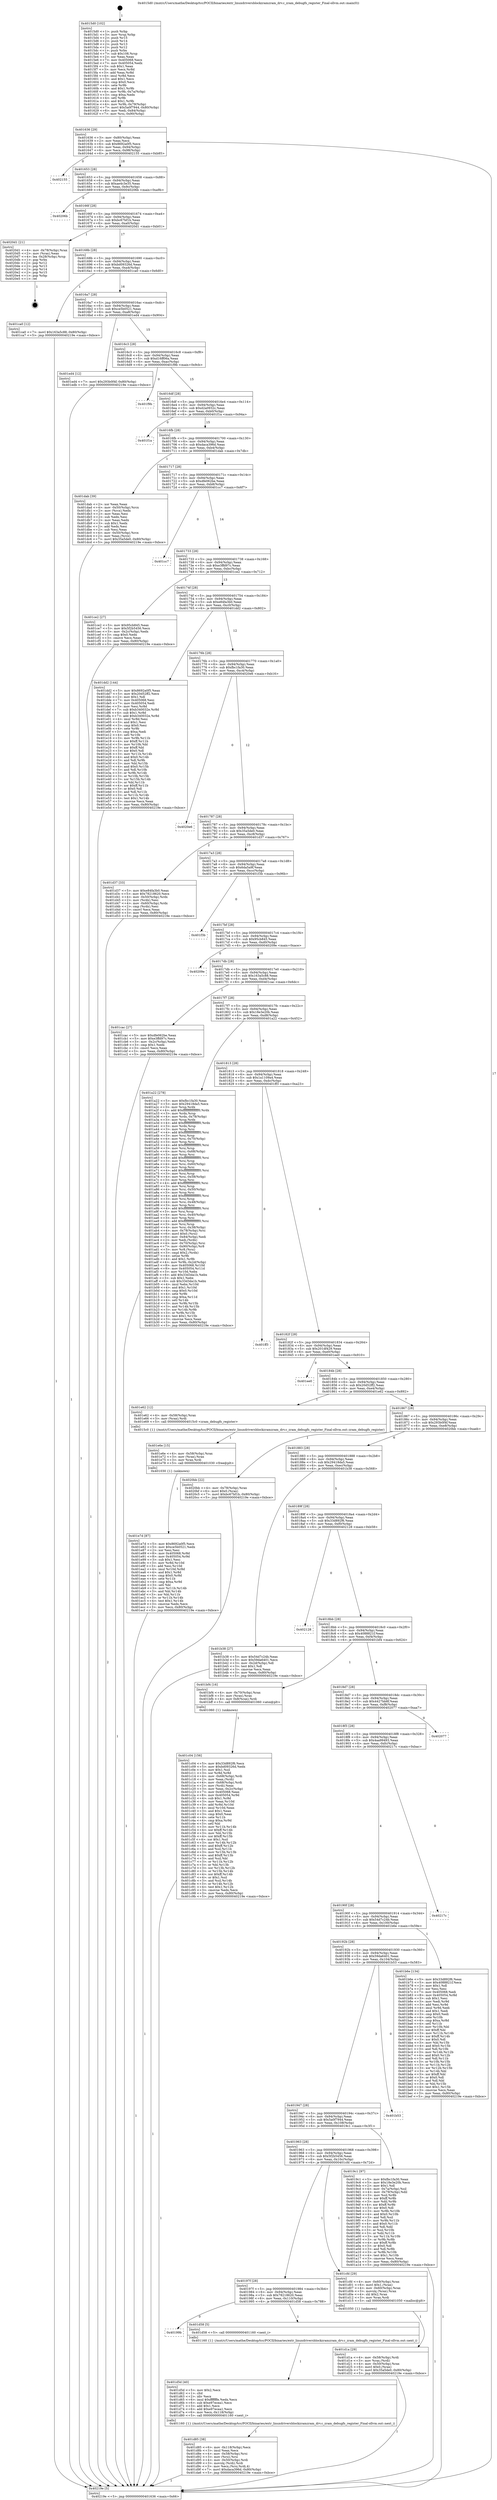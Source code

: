 digraph "0x4015d0" {
  label = "0x4015d0 (/mnt/c/Users/mathe/Desktop/tcc/POCII/binaries/extr_linuxdriversblockzramzram_drv.c_zram_debugfs_register_Final-ollvm.out::main(0))"
  labelloc = "t"
  node[shape=record]

  Entry [label="",width=0.3,height=0.3,shape=circle,fillcolor=black,style=filled]
  "0x401636" [label="{
     0x401636 [29]\l
     | [instrs]\l
     &nbsp;&nbsp;0x401636 \<+3\>: mov -0x80(%rbp),%eax\l
     &nbsp;&nbsp;0x401639 \<+2\>: mov %eax,%ecx\l
     &nbsp;&nbsp;0x40163b \<+6\>: sub $0x8692a0f5,%ecx\l
     &nbsp;&nbsp;0x401641 \<+6\>: mov %eax,-0x94(%rbp)\l
     &nbsp;&nbsp;0x401647 \<+6\>: mov %ecx,-0x98(%rbp)\l
     &nbsp;&nbsp;0x40164d \<+6\>: je 0000000000402155 \<main+0xb85\>\l
  }"]
  "0x402155" [label="{
     0x402155\l
  }", style=dashed]
  "0x401653" [label="{
     0x401653 [28]\l
     | [instrs]\l
     &nbsp;&nbsp;0x401653 \<+5\>: jmp 0000000000401658 \<main+0x88\>\l
     &nbsp;&nbsp;0x401658 \<+6\>: mov -0x94(%rbp),%eax\l
     &nbsp;&nbsp;0x40165e \<+5\>: sub $0xae4c3e35,%eax\l
     &nbsp;&nbsp;0x401663 \<+6\>: mov %eax,-0x9c(%rbp)\l
     &nbsp;&nbsp;0x401669 \<+6\>: je 000000000040206b \<main+0xa9b\>\l
  }"]
  Exit [label="",width=0.3,height=0.3,shape=circle,fillcolor=black,style=filled,peripheries=2]
  "0x40206b" [label="{
     0x40206b\l
  }", style=dashed]
  "0x40166f" [label="{
     0x40166f [28]\l
     | [instrs]\l
     &nbsp;&nbsp;0x40166f \<+5\>: jmp 0000000000401674 \<main+0xa4\>\l
     &nbsp;&nbsp;0x401674 \<+6\>: mov -0x94(%rbp),%eax\l
     &nbsp;&nbsp;0x40167a \<+5\>: sub $0xbc67bf1b,%eax\l
     &nbsp;&nbsp;0x40167f \<+6\>: mov %eax,-0xa0(%rbp)\l
     &nbsp;&nbsp;0x401685 \<+6\>: je 00000000004020d1 \<main+0xb01\>\l
  }"]
  "0x401e7d" [label="{
     0x401e7d [87]\l
     | [instrs]\l
     &nbsp;&nbsp;0x401e7d \<+5\>: mov $0x8692a0f5,%ecx\l
     &nbsp;&nbsp;0x401e82 \<+5\>: mov $0xce5b0521,%edx\l
     &nbsp;&nbsp;0x401e87 \<+2\>: xor %esi,%esi\l
     &nbsp;&nbsp;0x401e89 \<+8\>: mov 0x405068,%r8d\l
     &nbsp;&nbsp;0x401e91 \<+8\>: mov 0x405054,%r9d\l
     &nbsp;&nbsp;0x401e99 \<+3\>: sub $0x1,%esi\l
     &nbsp;&nbsp;0x401e9c \<+3\>: mov %r8d,%r10d\l
     &nbsp;&nbsp;0x401e9f \<+3\>: add %esi,%r10d\l
     &nbsp;&nbsp;0x401ea2 \<+4\>: imul %r10d,%r8d\l
     &nbsp;&nbsp;0x401ea6 \<+4\>: and $0x1,%r8d\l
     &nbsp;&nbsp;0x401eaa \<+4\>: cmp $0x0,%r8d\l
     &nbsp;&nbsp;0x401eae \<+4\>: sete %r11b\l
     &nbsp;&nbsp;0x401eb2 \<+4\>: cmp $0xa,%r9d\l
     &nbsp;&nbsp;0x401eb6 \<+3\>: setl %bl\l
     &nbsp;&nbsp;0x401eb9 \<+3\>: mov %r11b,%r14b\l
     &nbsp;&nbsp;0x401ebc \<+3\>: and %bl,%r14b\l
     &nbsp;&nbsp;0x401ebf \<+3\>: xor %bl,%r11b\l
     &nbsp;&nbsp;0x401ec2 \<+3\>: or %r11b,%r14b\l
     &nbsp;&nbsp;0x401ec5 \<+4\>: test $0x1,%r14b\l
     &nbsp;&nbsp;0x401ec9 \<+3\>: cmovne %edx,%ecx\l
     &nbsp;&nbsp;0x401ecc \<+3\>: mov %ecx,-0x80(%rbp)\l
     &nbsp;&nbsp;0x401ecf \<+5\>: jmp 000000000040219e \<main+0xbce\>\l
  }"]
  "0x4020d1" [label="{
     0x4020d1 [21]\l
     | [instrs]\l
     &nbsp;&nbsp;0x4020d1 \<+4\>: mov -0x78(%rbp),%rax\l
     &nbsp;&nbsp;0x4020d5 \<+2\>: mov (%rax),%eax\l
     &nbsp;&nbsp;0x4020d7 \<+4\>: lea -0x28(%rbp),%rsp\l
     &nbsp;&nbsp;0x4020db \<+1\>: pop %rbx\l
     &nbsp;&nbsp;0x4020dc \<+2\>: pop %r12\l
     &nbsp;&nbsp;0x4020de \<+2\>: pop %r13\l
     &nbsp;&nbsp;0x4020e0 \<+2\>: pop %r14\l
     &nbsp;&nbsp;0x4020e2 \<+2\>: pop %r15\l
     &nbsp;&nbsp;0x4020e4 \<+1\>: pop %rbp\l
     &nbsp;&nbsp;0x4020e5 \<+1\>: ret\l
  }"]
  "0x40168b" [label="{
     0x40168b [28]\l
     | [instrs]\l
     &nbsp;&nbsp;0x40168b \<+5\>: jmp 0000000000401690 \<main+0xc0\>\l
     &nbsp;&nbsp;0x401690 \<+6\>: mov -0x94(%rbp),%eax\l
     &nbsp;&nbsp;0x401696 \<+5\>: sub $0xbd09326d,%eax\l
     &nbsp;&nbsp;0x40169b \<+6\>: mov %eax,-0xa4(%rbp)\l
     &nbsp;&nbsp;0x4016a1 \<+6\>: je 0000000000401ca0 \<main+0x6d0\>\l
  }"]
  "0x401e6e" [label="{
     0x401e6e [15]\l
     | [instrs]\l
     &nbsp;&nbsp;0x401e6e \<+4\>: mov -0x58(%rbp),%rax\l
     &nbsp;&nbsp;0x401e72 \<+3\>: mov (%rax),%rax\l
     &nbsp;&nbsp;0x401e75 \<+3\>: mov %rax,%rdi\l
     &nbsp;&nbsp;0x401e78 \<+5\>: call 0000000000401030 \<free@plt\>\l
     | [calls]\l
     &nbsp;&nbsp;0x401030 \{1\} (unknown)\l
  }"]
  "0x401ca0" [label="{
     0x401ca0 [12]\l
     | [instrs]\l
     &nbsp;&nbsp;0x401ca0 \<+7\>: movl $0x163a5c88,-0x80(%rbp)\l
     &nbsp;&nbsp;0x401ca7 \<+5\>: jmp 000000000040219e \<main+0xbce\>\l
  }"]
  "0x4016a7" [label="{
     0x4016a7 [28]\l
     | [instrs]\l
     &nbsp;&nbsp;0x4016a7 \<+5\>: jmp 00000000004016ac \<main+0xdc\>\l
     &nbsp;&nbsp;0x4016ac \<+6\>: mov -0x94(%rbp),%eax\l
     &nbsp;&nbsp;0x4016b2 \<+5\>: sub $0xce5b0521,%eax\l
     &nbsp;&nbsp;0x4016b7 \<+6\>: mov %eax,-0xa8(%rbp)\l
     &nbsp;&nbsp;0x4016bd \<+6\>: je 0000000000401ed4 \<main+0x904\>\l
  }"]
  "0x401d85" [label="{
     0x401d85 [38]\l
     | [instrs]\l
     &nbsp;&nbsp;0x401d85 \<+6\>: mov -0x118(%rbp),%ecx\l
     &nbsp;&nbsp;0x401d8b \<+3\>: imul %eax,%ecx\l
     &nbsp;&nbsp;0x401d8e \<+4\>: mov -0x58(%rbp),%rsi\l
     &nbsp;&nbsp;0x401d92 \<+3\>: mov (%rsi),%rsi\l
     &nbsp;&nbsp;0x401d95 \<+4\>: mov -0x50(%rbp),%rdi\l
     &nbsp;&nbsp;0x401d99 \<+3\>: movslq (%rdi),%rdi\l
     &nbsp;&nbsp;0x401d9c \<+3\>: mov %ecx,(%rsi,%rdi,4)\l
     &nbsp;&nbsp;0x401d9f \<+7\>: movl $0xdaca396d,-0x80(%rbp)\l
     &nbsp;&nbsp;0x401da6 \<+5\>: jmp 000000000040219e \<main+0xbce\>\l
  }"]
  "0x401ed4" [label="{
     0x401ed4 [12]\l
     | [instrs]\l
     &nbsp;&nbsp;0x401ed4 \<+7\>: movl $0x293b0f4f,-0x80(%rbp)\l
     &nbsp;&nbsp;0x401edb \<+5\>: jmp 000000000040219e \<main+0xbce\>\l
  }"]
  "0x4016c3" [label="{
     0x4016c3 [28]\l
     | [instrs]\l
     &nbsp;&nbsp;0x4016c3 \<+5\>: jmp 00000000004016c8 \<main+0xf8\>\l
     &nbsp;&nbsp;0x4016c8 \<+6\>: mov -0x94(%rbp),%eax\l
     &nbsp;&nbsp;0x4016ce \<+5\>: sub $0xd16ff06a,%eax\l
     &nbsp;&nbsp;0x4016d3 \<+6\>: mov %eax,-0xac(%rbp)\l
     &nbsp;&nbsp;0x4016d9 \<+6\>: je 0000000000401f9b \<main+0x9cb\>\l
  }"]
  "0x401d5d" [label="{
     0x401d5d [40]\l
     | [instrs]\l
     &nbsp;&nbsp;0x401d5d \<+5\>: mov $0x2,%ecx\l
     &nbsp;&nbsp;0x401d62 \<+1\>: cltd\l
     &nbsp;&nbsp;0x401d63 \<+2\>: idiv %ecx\l
     &nbsp;&nbsp;0x401d65 \<+6\>: imul $0xfffffffe,%edx,%ecx\l
     &nbsp;&nbsp;0x401d6b \<+6\>: sub $0xe97ecea1,%ecx\l
     &nbsp;&nbsp;0x401d71 \<+3\>: add $0x1,%ecx\l
     &nbsp;&nbsp;0x401d74 \<+6\>: add $0xe97ecea1,%ecx\l
     &nbsp;&nbsp;0x401d7a \<+6\>: mov %ecx,-0x118(%rbp)\l
     &nbsp;&nbsp;0x401d80 \<+5\>: call 0000000000401160 \<next_i\>\l
     | [calls]\l
     &nbsp;&nbsp;0x401160 \{1\} (/mnt/c/Users/mathe/Desktop/tcc/POCII/binaries/extr_linuxdriversblockzramzram_drv.c_zram_debugfs_register_Final-ollvm.out::next_i)\l
  }"]
  "0x401f9b" [label="{
     0x401f9b\l
  }", style=dashed]
  "0x4016df" [label="{
     0x4016df [28]\l
     | [instrs]\l
     &nbsp;&nbsp;0x4016df \<+5\>: jmp 00000000004016e4 \<main+0x114\>\l
     &nbsp;&nbsp;0x4016e4 \<+6\>: mov -0x94(%rbp),%eax\l
     &nbsp;&nbsp;0x4016ea \<+5\>: sub $0xd2a0932c,%eax\l
     &nbsp;&nbsp;0x4016ef \<+6\>: mov %eax,-0xb0(%rbp)\l
     &nbsp;&nbsp;0x4016f5 \<+6\>: je 0000000000401f1a \<main+0x94a\>\l
  }"]
  "0x40199b" [label="{
     0x40199b\l
  }", style=dashed]
  "0x401f1a" [label="{
     0x401f1a\l
  }", style=dashed]
  "0x4016fb" [label="{
     0x4016fb [28]\l
     | [instrs]\l
     &nbsp;&nbsp;0x4016fb \<+5\>: jmp 0000000000401700 \<main+0x130\>\l
     &nbsp;&nbsp;0x401700 \<+6\>: mov -0x94(%rbp),%eax\l
     &nbsp;&nbsp;0x401706 \<+5\>: sub $0xdaca396d,%eax\l
     &nbsp;&nbsp;0x40170b \<+6\>: mov %eax,-0xb4(%rbp)\l
     &nbsp;&nbsp;0x401711 \<+6\>: je 0000000000401dab \<main+0x7db\>\l
  }"]
  "0x401d58" [label="{
     0x401d58 [5]\l
     | [instrs]\l
     &nbsp;&nbsp;0x401d58 \<+5\>: call 0000000000401160 \<next_i\>\l
     | [calls]\l
     &nbsp;&nbsp;0x401160 \{1\} (/mnt/c/Users/mathe/Desktop/tcc/POCII/binaries/extr_linuxdriversblockzramzram_drv.c_zram_debugfs_register_Final-ollvm.out::next_i)\l
  }"]
  "0x401dab" [label="{
     0x401dab [39]\l
     | [instrs]\l
     &nbsp;&nbsp;0x401dab \<+2\>: xor %eax,%eax\l
     &nbsp;&nbsp;0x401dad \<+4\>: mov -0x50(%rbp),%rcx\l
     &nbsp;&nbsp;0x401db1 \<+2\>: mov (%rcx),%edx\l
     &nbsp;&nbsp;0x401db3 \<+2\>: mov %eax,%esi\l
     &nbsp;&nbsp;0x401db5 \<+2\>: sub %edx,%esi\l
     &nbsp;&nbsp;0x401db7 \<+2\>: mov %eax,%edx\l
     &nbsp;&nbsp;0x401db9 \<+3\>: sub $0x1,%edx\l
     &nbsp;&nbsp;0x401dbc \<+2\>: add %edx,%esi\l
     &nbsp;&nbsp;0x401dbe \<+2\>: sub %esi,%eax\l
     &nbsp;&nbsp;0x401dc0 \<+4\>: mov -0x50(%rbp),%rcx\l
     &nbsp;&nbsp;0x401dc4 \<+2\>: mov %eax,(%rcx)\l
     &nbsp;&nbsp;0x401dc6 \<+7\>: movl $0x35a5de0,-0x80(%rbp)\l
     &nbsp;&nbsp;0x401dcd \<+5\>: jmp 000000000040219e \<main+0xbce\>\l
  }"]
  "0x401717" [label="{
     0x401717 [28]\l
     | [instrs]\l
     &nbsp;&nbsp;0x401717 \<+5\>: jmp 000000000040171c \<main+0x14c\>\l
     &nbsp;&nbsp;0x40171c \<+6\>: mov -0x94(%rbp),%eax\l
     &nbsp;&nbsp;0x401722 \<+5\>: sub $0xdfe062be,%eax\l
     &nbsp;&nbsp;0x401727 \<+6\>: mov %eax,-0xb8(%rbp)\l
     &nbsp;&nbsp;0x40172d \<+6\>: je 0000000000401cc7 \<main+0x6f7\>\l
  }"]
  "0x401d1a" [label="{
     0x401d1a [29]\l
     | [instrs]\l
     &nbsp;&nbsp;0x401d1a \<+4\>: mov -0x58(%rbp),%rdi\l
     &nbsp;&nbsp;0x401d1e \<+3\>: mov %rax,(%rdi)\l
     &nbsp;&nbsp;0x401d21 \<+4\>: mov -0x50(%rbp),%rax\l
     &nbsp;&nbsp;0x401d25 \<+6\>: movl $0x0,(%rax)\l
     &nbsp;&nbsp;0x401d2b \<+7\>: movl $0x35a5de0,-0x80(%rbp)\l
     &nbsp;&nbsp;0x401d32 \<+5\>: jmp 000000000040219e \<main+0xbce\>\l
  }"]
  "0x401cc7" [label="{
     0x401cc7\l
  }", style=dashed]
  "0x401733" [label="{
     0x401733 [28]\l
     | [instrs]\l
     &nbsp;&nbsp;0x401733 \<+5\>: jmp 0000000000401738 \<main+0x168\>\l
     &nbsp;&nbsp;0x401738 \<+6\>: mov -0x94(%rbp),%eax\l
     &nbsp;&nbsp;0x40173e \<+5\>: sub $0xe3ffd97c,%eax\l
     &nbsp;&nbsp;0x401743 \<+6\>: mov %eax,-0xbc(%rbp)\l
     &nbsp;&nbsp;0x401749 \<+6\>: je 0000000000401ce2 \<main+0x712\>\l
  }"]
  "0x40197f" [label="{
     0x40197f [28]\l
     | [instrs]\l
     &nbsp;&nbsp;0x40197f \<+5\>: jmp 0000000000401984 \<main+0x3b4\>\l
     &nbsp;&nbsp;0x401984 \<+6\>: mov -0x94(%rbp),%eax\l
     &nbsp;&nbsp;0x40198a \<+5\>: sub $0x78218620,%eax\l
     &nbsp;&nbsp;0x40198f \<+6\>: mov %eax,-0x110(%rbp)\l
     &nbsp;&nbsp;0x401995 \<+6\>: je 0000000000401d58 \<main+0x788\>\l
  }"]
  "0x401ce2" [label="{
     0x401ce2 [27]\l
     | [instrs]\l
     &nbsp;&nbsp;0x401ce2 \<+5\>: mov $0x95cb845,%eax\l
     &nbsp;&nbsp;0x401ce7 \<+5\>: mov $0x5f2b5456,%ecx\l
     &nbsp;&nbsp;0x401cec \<+3\>: mov -0x2c(%rbp),%edx\l
     &nbsp;&nbsp;0x401cef \<+3\>: cmp $0x0,%edx\l
     &nbsp;&nbsp;0x401cf2 \<+3\>: cmove %ecx,%eax\l
     &nbsp;&nbsp;0x401cf5 \<+3\>: mov %eax,-0x80(%rbp)\l
     &nbsp;&nbsp;0x401cf8 \<+5\>: jmp 000000000040219e \<main+0xbce\>\l
  }"]
  "0x40174f" [label="{
     0x40174f [28]\l
     | [instrs]\l
     &nbsp;&nbsp;0x40174f \<+5\>: jmp 0000000000401754 \<main+0x184\>\l
     &nbsp;&nbsp;0x401754 \<+6\>: mov -0x94(%rbp),%eax\l
     &nbsp;&nbsp;0x40175a \<+5\>: sub $0xe84fa3b0,%eax\l
     &nbsp;&nbsp;0x40175f \<+6\>: mov %eax,-0xc0(%rbp)\l
     &nbsp;&nbsp;0x401765 \<+6\>: je 0000000000401dd2 \<main+0x802\>\l
  }"]
  "0x401cfd" [label="{
     0x401cfd [29]\l
     | [instrs]\l
     &nbsp;&nbsp;0x401cfd \<+4\>: mov -0x60(%rbp),%rax\l
     &nbsp;&nbsp;0x401d01 \<+6\>: movl $0x1,(%rax)\l
     &nbsp;&nbsp;0x401d07 \<+4\>: mov -0x60(%rbp),%rax\l
     &nbsp;&nbsp;0x401d0b \<+3\>: movslq (%rax),%rax\l
     &nbsp;&nbsp;0x401d0e \<+4\>: shl $0x2,%rax\l
     &nbsp;&nbsp;0x401d12 \<+3\>: mov %rax,%rdi\l
     &nbsp;&nbsp;0x401d15 \<+5\>: call 0000000000401050 \<malloc@plt\>\l
     | [calls]\l
     &nbsp;&nbsp;0x401050 \{1\} (unknown)\l
  }"]
  "0x401dd2" [label="{
     0x401dd2 [144]\l
     | [instrs]\l
     &nbsp;&nbsp;0x401dd2 \<+5\>: mov $0x8692a0f5,%eax\l
     &nbsp;&nbsp;0x401dd7 \<+5\>: mov $0x20d52ff2,%ecx\l
     &nbsp;&nbsp;0x401ddc \<+2\>: mov $0x1,%dl\l
     &nbsp;&nbsp;0x401dde \<+7\>: mov 0x405068,%esi\l
     &nbsp;&nbsp;0x401de5 \<+7\>: mov 0x405054,%edi\l
     &nbsp;&nbsp;0x401dec \<+3\>: mov %esi,%r8d\l
     &nbsp;&nbsp;0x401def \<+7\>: sub $0xb340032e,%r8d\l
     &nbsp;&nbsp;0x401df6 \<+4\>: sub $0x1,%r8d\l
     &nbsp;&nbsp;0x401dfa \<+7\>: add $0xb340032e,%r8d\l
     &nbsp;&nbsp;0x401e01 \<+4\>: imul %r8d,%esi\l
     &nbsp;&nbsp;0x401e05 \<+3\>: and $0x1,%esi\l
     &nbsp;&nbsp;0x401e08 \<+3\>: cmp $0x0,%esi\l
     &nbsp;&nbsp;0x401e0b \<+4\>: sete %r9b\l
     &nbsp;&nbsp;0x401e0f \<+3\>: cmp $0xa,%edi\l
     &nbsp;&nbsp;0x401e12 \<+4\>: setl %r10b\l
     &nbsp;&nbsp;0x401e16 \<+3\>: mov %r9b,%r11b\l
     &nbsp;&nbsp;0x401e19 \<+4\>: xor $0xff,%r11b\l
     &nbsp;&nbsp;0x401e1d \<+3\>: mov %r10b,%bl\l
     &nbsp;&nbsp;0x401e20 \<+3\>: xor $0xff,%bl\l
     &nbsp;&nbsp;0x401e23 \<+3\>: xor $0x0,%dl\l
     &nbsp;&nbsp;0x401e26 \<+3\>: mov %r11b,%r14b\l
     &nbsp;&nbsp;0x401e29 \<+4\>: and $0x0,%r14b\l
     &nbsp;&nbsp;0x401e2d \<+3\>: and %dl,%r9b\l
     &nbsp;&nbsp;0x401e30 \<+3\>: mov %bl,%r15b\l
     &nbsp;&nbsp;0x401e33 \<+4\>: and $0x0,%r15b\l
     &nbsp;&nbsp;0x401e37 \<+3\>: and %dl,%r10b\l
     &nbsp;&nbsp;0x401e3a \<+3\>: or %r9b,%r14b\l
     &nbsp;&nbsp;0x401e3d \<+3\>: or %r10b,%r15b\l
     &nbsp;&nbsp;0x401e40 \<+3\>: xor %r15b,%r14b\l
     &nbsp;&nbsp;0x401e43 \<+3\>: or %bl,%r11b\l
     &nbsp;&nbsp;0x401e46 \<+4\>: xor $0xff,%r11b\l
     &nbsp;&nbsp;0x401e4a \<+3\>: or $0x0,%dl\l
     &nbsp;&nbsp;0x401e4d \<+3\>: and %dl,%r11b\l
     &nbsp;&nbsp;0x401e50 \<+3\>: or %r11b,%r14b\l
     &nbsp;&nbsp;0x401e53 \<+4\>: test $0x1,%r14b\l
     &nbsp;&nbsp;0x401e57 \<+3\>: cmovne %ecx,%eax\l
     &nbsp;&nbsp;0x401e5a \<+3\>: mov %eax,-0x80(%rbp)\l
     &nbsp;&nbsp;0x401e5d \<+5\>: jmp 000000000040219e \<main+0xbce\>\l
  }"]
  "0x40176b" [label="{
     0x40176b [28]\l
     | [instrs]\l
     &nbsp;&nbsp;0x40176b \<+5\>: jmp 0000000000401770 \<main+0x1a0\>\l
     &nbsp;&nbsp;0x401770 \<+6\>: mov -0x94(%rbp),%eax\l
     &nbsp;&nbsp;0x401776 \<+5\>: sub $0xfbc1fa30,%eax\l
     &nbsp;&nbsp;0x40177b \<+6\>: mov %eax,-0xc4(%rbp)\l
     &nbsp;&nbsp;0x401781 \<+6\>: je 00000000004020e6 \<main+0xb16\>\l
  }"]
  "0x401c04" [label="{
     0x401c04 [156]\l
     | [instrs]\l
     &nbsp;&nbsp;0x401c04 \<+5\>: mov $0x33d892f6,%ecx\l
     &nbsp;&nbsp;0x401c09 \<+5\>: mov $0xbd09326d,%edx\l
     &nbsp;&nbsp;0x401c0e \<+3\>: mov $0x1,%sil\l
     &nbsp;&nbsp;0x401c11 \<+3\>: xor %r8d,%r8d\l
     &nbsp;&nbsp;0x401c14 \<+4\>: mov -0x68(%rbp),%rdi\l
     &nbsp;&nbsp;0x401c18 \<+2\>: mov %eax,(%rdi)\l
     &nbsp;&nbsp;0x401c1a \<+4\>: mov -0x68(%rbp),%rdi\l
     &nbsp;&nbsp;0x401c1e \<+2\>: mov (%rdi),%eax\l
     &nbsp;&nbsp;0x401c20 \<+3\>: mov %eax,-0x2c(%rbp)\l
     &nbsp;&nbsp;0x401c23 \<+7\>: mov 0x405068,%eax\l
     &nbsp;&nbsp;0x401c2a \<+8\>: mov 0x405054,%r9d\l
     &nbsp;&nbsp;0x401c32 \<+4\>: sub $0x1,%r8d\l
     &nbsp;&nbsp;0x401c36 \<+3\>: mov %eax,%r10d\l
     &nbsp;&nbsp;0x401c39 \<+3\>: add %r8d,%r10d\l
     &nbsp;&nbsp;0x401c3c \<+4\>: imul %r10d,%eax\l
     &nbsp;&nbsp;0x401c40 \<+3\>: and $0x1,%eax\l
     &nbsp;&nbsp;0x401c43 \<+3\>: cmp $0x0,%eax\l
     &nbsp;&nbsp;0x401c46 \<+4\>: sete %r11b\l
     &nbsp;&nbsp;0x401c4a \<+4\>: cmp $0xa,%r9d\l
     &nbsp;&nbsp;0x401c4e \<+3\>: setl %bl\l
     &nbsp;&nbsp;0x401c51 \<+3\>: mov %r11b,%r14b\l
     &nbsp;&nbsp;0x401c54 \<+4\>: xor $0xff,%r14b\l
     &nbsp;&nbsp;0x401c58 \<+3\>: mov %bl,%r15b\l
     &nbsp;&nbsp;0x401c5b \<+4\>: xor $0xff,%r15b\l
     &nbsp;&nbsp;0x401c5f \<+4\>: xor $0x1,%sil\l
     &nbsp;&nbsp;0x401c63 \<+3\>: mov %r14b,%r12b\l
     &nbsp;&nbsp;0x401c66 \<+4\>: and $0xff,%r12b\l
     &nbsp;&nbsp;0x401c6a \<+3\>: and %sil,%r11b\l
     &nbsp;&nbsp;0x401c6d \<+3\>: mov %r15b,%r13b\l
     &nbsp;&nbsp;0x401c70 \<+4\>: and $0xff,%r13b\l
     &nbsp;&nbsp;0x401c74 \<+3\>: and %sil,%bl\l
     &nbsp;&nbsp;0x401c77 \<+3\>: or %r11b,%r12b\l
     &nbsp;&nbsp;0x401c7a \<+3\>: or %bl,%r13b\l
     &nbsp;&nbsp;0x401c7d \<+3\>: xor %r13b,%r12b\l
     &nbsp;&nbsp;0x401c80 \<+3\>: or %r15b,%r14b\l
     &nbsp;&nbsp;0x401c83 \<+4\>: xor $0xff,%r14b\l
     &nbsp;&nbsp;0x401c87 \<+4\>: or $0x1,%sil\l
     &nbsp;&nbsp;0x401c8b \<+3\>: and %sil,%r14b\l
     &nbsp;&nbsp;0x401c8e \<+3\>: or %r14b,%r12b\l
     &nbsp;&nbsp;0x401c91 \<+4\>: test $0x1,%r12b\l
     &nbsp;&nbsp;0x401c95 \<+3\>: cmovne %edx,%ecx\l
     &nbsp;&nbsp;0x401c98 \<+3\>: mov %ecx,-0x80(%rbp)\l
     &nbsp;&nbsp;0x401c9b \<+5\>: jmp 000000000040219e \<main+0xbce\>\l
  }"]
  "0x4020e6" [label="{
     0x4020e6\l
  }", style=dashed]
  "0x401787" [label="{
     0x401787 [28]\l
     | [instrs]\l
     &nbsp;&nbsp;0x401787 \<+5\>: jmp 000000000040178c \<main+0x1bc\>\l
     &nbsp;&nbsp;0x40178c \<+6\>: mov -0x94(%rbp),%eax\l
     &nbsp;&nbsp;0x401792 \<+5\>: sub $0x35a5de0,%eax\l
     &nbsp;&nbsp;0x401797 \<+6\>: mov %eax,-0xc8(%rbp)\l
     &nbsp;&nbsp;0x40179d \<+6\>: je 0000000000401d37 \<main+0x767\>\l
  }"]
  "0x4015d0" [label="{
     0x4015d0 [102]\l
     | [instrs]\l
     &nbsp;&nbsp;0x4015d0 \<+1\>: push %rbp\l
     &nbsp;&nbsp;0x4015d1 \<+3\>: mov %rsp,%rbp\l
     &nbsp;&nbsp;0x4015d4 \<+2\>: push %r15\l
     &nbsp;&nbsp;0x4015d6 \<+2\>: push %r14\l
     &nbsp;&nbsp;0x4015d8 \<+2\>: push %r13\l
     &nbsp;&nbsp;0x4015da \<+2\>: push %r12\l
     &nbsp;&nbsp;0x4015dc \<+1\>: push %rbx\l
     &nbsp;&nbsp;0x4015dd \<+7\>: sub $0x108,%rsp\l
     &nbsp;&nbsp;0x4015e4 \<+2\>: xor %eax,%eax\l
     &nbsp;&nbsp;0x4015e6 \<+7\>: mov 0x405068,%ecx\l
     &nbsp;&nbsp;0x4015ed \<+7\>: mov 0x405054,%edx\l
     &nbsp;&nbsp;0x4015f4 \<+3\>: sub $0x1,%eax\l
     &nbsp;&nbsp;0x4015f7 \<+3\>: mov %ecx,%r8d\l
     &nbsp;&nbsp;0x4015fa \<+3\>: add %eax,%r8d\l
     &nbsp;&nbsp;0x4015fd \<+4\>: imul %r8d,%ecx\l
     &nbsp;&nbsp;0x401601 \<+3\>: and $0x1,%ecx\l
     &nbsp;&nbsp;0x401604 \<+3\>: cmp $0x0,%ecx\l
     &nbsp;&nbsp;0x401607 \<+4\>: sete %r9b\l
     &nbsp;&nbsp;0x40160b \<+4\>: and $0x1,%r9b\l
     &nbsp;&nbsp;0x40160f \<+4\>: mov %r9b,-0x7a(%rbp)\l
     &nbsp;&nbsp;0x401613 \<+3\>: cmp $0xa,%edx\l
     &nbsp;&nbsp;0x401616 \<+4\>: setl %r9b\l
     &nbsp;&nbsp;0x40161a \<+4\>: and $0x1,%r9b\l
     &nbsp;&nbsp;0x40161e \<+4\>: mov %r9b,-0x79(%rbp)\l
     &nbsp;&nbsp;0x401622 \<+7\>: movl $0x5a0f7944,-0x80(%rbp)\l
     &nbsp;&nbsp;0x401629 \<+6\>: mov %edi,-0x84(%rbp)\l
     &nbsp;&nbsp;0x40162f \<+7\>: mov %rsi,-0x90(%rbp)\l
  }"]
  "0x401d37" [label="{
     0x401d37 [33]\l
     | [instrs]\l
     &nbsp;&nbsp;0x401d37 \<+5\>: mov $0xe84fa3b0,%eax\l
     &nbsp;&nbsp;0x401d3c \<+5\>: mov $0x78218620,%ecx\l
     &nbsp;&nbsp;0x401d41 \<+4\>: mov -0x50(%rbp),%rdx\l
     &nbsp;&nbsp;0x401d45 \<+2\>: mov (%rdx),%esi\l
     &nbsp;&nbsp;0x401d47 \<+4\>: mov -0x60(%rbp),%rdx\l
     &nbsp;&nbsp;0x401d4b \<+2\>: cmp (%rdx),%esi\l
     &nbsp;&nbsp;0x401d4d \<+3\>: cmovl %ecx,%eax\l
     &nbsp;&nbsp;0x401d50 \<+3\>: mov %eax,-0x80(%rbp)\l
     &nbsp;&nbsp;0x401d53 \<+5\>: jmp 000000000040219e \<main+0xbce\>\l
  }"]
  "0x4017a3" [label="{
     0x4017a3 [28]\l
     | [instrs]\l
     &nbsp;&nbsp;0x4017a3 \<+5\>: jmp 00000000004017a8 \<main+0x1d8\>\l
     &nbsp;&nbsp;0x4017a8 \<+6\>: mov -0x94(%rbp),%eax\l
     &nbsp;&nbsp;0x4017ae \<+5\>: sub $0x6da5a9f,%eax\l
     &nbsp;&nbsp;0x4017b3 \<+6\>: mov %eax,-0xcc(%rbp)\l
     &nbsp;&nbsp;0x4017b9 \<+6\>: je 0000000000401f3b \<main+0x96b\>\l
  }"]
  "0x40219e" [label="{
     0x40219e [5]\l
     | [instrs]\l
     &nbsp;&nbsp;0x40219e \<+5\>: jmp 0000000000401636 \<main+0x66\>\l
  }"]
  "0x401f3b" [label="{
     0x401f3b\l
  }", style=dashed]
  "0x4017bf" [label="{
     0x4017bf [28]\l
     | [instrs]\l
     &nbsp;&nbsp;0x4017bf \<+5\>: jmp 00000000004017c4 \<main+0x1f4\>\l
     &nbsp;&nbsp;0x4017c4 \<+6\>: mov -0x94(%rbp),%eax\l
     &nbsp;&nbsp;0x4017ca \<+5\>: sub $0x95cb845,%eax\l
     &nbsp;&nbsp;0x4017cf \<+6\>: mov %eax,-0xd0(%rbp)\l
     &nbsp;&nbsp;0x4017d5 \<+6\>: je 000000000040209e \<main+0xace\>\l
  }"]
  "0x401963" [label="{
     0x401963 [28]\l
     | [instrs]\l
     &nbsp;&nbsp;0x401963 \<+5\>: jmp 0000000000401968 \<main+0x398\>\l
     &nbsp;&nbsp;0x401968 \<+6\>: mov -0x94(%rbp),%eax\l
     &nbsp;&nbsp;0x40196e \<+5\>: sub $0x5f2b5456,%eax\l
     &nbsp;&nbsp;0x401973 \<+6\>: mov %eax,-0x10c(%rbp)\l
     &nbsp;&nbsp;0x401979 \<+6\>: je 0000000000401cfd \<main+0x72d\>\l
  }"]
  "0x40209e" [label="{
     0x40209e\l
  }", style=dashed]
  "0x4017db" [label="{
     0x4017db [28]\l
     | [instrs]\l
     &nbsp;&nbsp;0x4017db \<+5\>: jmp 00000000004017e0 \<main+0x210\>\l
     &nbsp;&nbsp;0x4017e0 \<+6\>: mov -0x94(%rbp),%eax\l
     &nbsp;&nbsp;0x4017e6 \<+5\>: sub $0x163a5c88,%eax\l
     &nbsp;&nbsp;0x4017eb \<+6\>: mov %eax,-0xd4(%rbp)\l
     &nbsp;&nbsp;0x4017f1 \<+6\>: je 0000000000401cac \<main+0x6dc\>\l
  }"]
  "0x4019c1" [label="{
     0x4019c1 [97]\l
     | [instrs]\l
     &nbsp;&nbsp;0x4019c1 \<+5\>: mov $0xfbc1fa30,%eax\l
     &nbsp;&nbsp;0x4019c6 \<+5\>: mov $0x18e3e20b,%ecx\l
     &nbsp;&nbsp;0x4019cb \<+2\>: mov $0x1,%dl\l
     &nbsp;&nbsp;0x4019cd \<+4\>: mov -0x7a(%rbp),%sil\l
     &nbsp;&nbsp;0x4019d1 \<+4\>: mov -0x79(%rbp),%dil\l
     &nbsp;&nbsp;0x4019d5 \<+3\>: mov %sil,%r8b\l
     &nbsp;&nbsp;0x4019d8 \<+4\>: xor $0xff,%r8b\l
     &nbsp;&nbsp;0x4019dc \<+3\>: mov %dil,%r9b\l
     &nbsp;&nbsp;0x4019df \<+4\>: xor $0xff,%r9b\l
     &nbsp;&nbsp;0x4019e3 \<+3\>: xor $0x0,%dl\l
     &nbsp;&nbsp;0x4019e6 \<+3\>: mov %r8b,%r10b\l
     &nbsp;&nbsp;0x4019e9 \<+4\>: and $0x0,%r10b\l
     &nbsp;&nbsp;0x4019ed \<+3\>: and %dl,%sil\l
     &nbsp;&nbsp;0x4019f0 \<+3\>: mov %r9b,%r11b\l
     &nbsp;&nbsp;0x4019f3 \<+4\>: and $0x0,%r11b\l
     &nbsp;&nbsp;0x4019f7 \<+3\>: and %dl,%dil\l
     &nbsp;&nbsp;0x4019fa \<+3\>: or %sil,%r10b\l
     &nbsp;&nbsp;0x4019fd \<+3\>: or %dil,%r11b\l
     &nbsp;&nbsp;0x401a00 \<+3\>: xor %r11b,%r10b\l
     &nbsp;&nbsp;0x401a03 \<+3\>: or %r9b,%r8b\l
     &nbsp;&nbsp;0x401a06 \<+4\>: xor $0xff,%r8b\l
     &nbsp;&nbsp;0x401a0a \<+3\>: or $0x0,%dl\l
     &nbsp;&nbsp;0x401a0d \<+3\>: and %dl,%r8b\l
     &nbsp;&nbsp;0x401a10 \<+3\>: or %r8b,%r10b\l
     &nbsp;&nbsp;0x401a13 \<+4\>: test $0x1,%r10b\l
     &nbsp;&nbsp;0x401a17 \<+3\>: cmovne %ecx,%eax\l
     &nbsp;&nbsp;0x401a1a \<+3\>: mov %eax,-0x80(%rbp)\l
     &nbsp;&nbsp;0x401a1d \<+5\>: jmp 000000000040219e \<main+0xbce\>\l
  }"]
  "0x401cac" [label="{
     0x401cac [27]\l
     | [instrs]\l
     &nbsp;&nbsp;0x401cac \<+5\>: mov $0xdfe062be,%eax\l
     &nbsp;&nbsp;0x401cb1 \<+5\>: mov $0xe3ffd97c,%ecx\l
     &nbsp;&nbsp;0x401cb6 \<+3\>: mov -0x2c(%rbp),%edx\l
     &nbsp;&nbsp;0x401cb9 \<+3\>: cmp $0x1,%edx\l
     &nbsp;&nbsp;0x401cbc \<+3\>: cmovl %ecx,%eax\l
     &nbsp;&nbsp;0x401cbf \<+3\>: mov %eax,-0x80(%rbp)\l
     &nbsp;&nbsp;0x401cc2 \<+5\>: jmp 000000000040219e \<main+0xbce\>\l
  }"]
  "0x4017f7" [label="{
     0x4017f7 [28]\l
     | [instrs]\l
     &nbsp;&nbsp;0x4017f7 \<+5\>: jmp 00000000004017fc \<main+0x22c\>\l
     &nbsp;&nbsp;0x4017fc \<+6\>: mov -0x94(%rbp),%eax\l
     &nbsp;&nbsp;0x401802 \<+5\>: sub $0x18e3e20b,%eax\l
     &nbsp;&nbsp;0x401807 \<+6\>: mov %eax,-0xd8(%rbp)\l
     &nbsp;&nbsp;0x40180d \<+6\>: je 0000000000401a22 \<main+0x452\>\l
  }"]
  "0x401947" [label="{
     0x401947 [28]\l
     | [instrs]\l
     &nbsp;&nbsp;0x401947 \<+5\>: jmp 000000000040194c \<main+0x37c\>\l
     &nbsp;&nbsp;0x40194c \<+6\>: mov -0x94(%rbp),%eax\l
     &nbsp;&nbsp;0x401952 \<+5\>: sub $0x5a0f7944,%eax\l
     &nbsp;&nbsp;0x401957 \<+6\>: mov %eax,-0x108(%rbp)\l
     &nbsp;&nbsp;0x40195d \<+6\>: je 00000000004019c1 \<main+0x3f1\>\l
  }"]
  "0x401a22" [label="{
     0x401a22 [278]\l
     | [instrs]\l
     &nbsp;&nbsp;0x401a22 \<+5\>: mov $0xfbc1fa30,%eax\l
     &nbsp;&nbsp;0x401a27 \<+5\>: mov $0x29418da5,%ecx\l
     &nbsp;&nbsp;0x401a2c \<+3\>: mov %rsp,%rdx\l
     &nbsp;&nbsp;0x401a2f \<+4\>: add $0xfffffffffffffff0,%rdx\l
     &nbsp;&nbsp;0x401a33 \<+3\>: mov %rdx,%rsp\l
     &nbsp;&nbsp;0x401a36 \<+4\>: mov %rdx,-0x78(%rbp)\l
     &nbsp;&nbsp;0x401a3a \<+3\>: mov %rsp,%rdx\l
     &nbsp;&nbsp;0x401a3d \<+4\>: add $0xfffffffffffffff0,%rdx\l
     &nbsp;&nbsp;0x401a41 \<+3\>: mov %rdx,%rsp\l
     &nbsp;&nbsp;0x401a44 \<+3\>: mov %rsp,%rsi\l
     &nbsp;&nbsp;0x401a47 \<+4\>: add $0xfffffffffffffff0,%rsi\l
     &nbsp;&nbsp;0x401a4b \<+3\>: mov %rsi,%rsp\l
     &nbsp;&nbsp;0x401a4e \<+4\>: mov %rsi,-0x70(%rbp)\l
     &nbsp;&nbsp;0x401a52 \<+3\>: mov %rsp,%rsi\l
     &nbsp;&nbsp;0x401a55 \<+4\>: add $0xfffffffffffffff0,%rsi\l
     &nbsp;&nbsp;0x401a59 \<+3\>: mov %rsi,%rsp\l
     &nbsp;&nbsp;0x401a5c \<+4\>: mov %rsi,-0x68(%rbp)\l
     &nbsp;&nbsp;0x401a60 \<+3\>: mov %rsp,%rsi\l
     &nbsp;&nbsp;0x401a63 \<+4\>: add $0xfffffffffffffff0,%rsi\l
     &nbsp;&nbsp;0x401a67 \<+3\>: mov %rsi,%rsp\l
     &nbsp;&nbsp;0x401a6a \<+4\>: mov %rsi,-0x60(%rbp)\l
     &nbsp;&nbsp;0x401a6e \<+3\>: mov %rsp,%rsi\l
     &nbsp;&nbsp;0x401a71 \<+4\>: add $0xfffffffffffffff0,%rsi\l
     &nbsp;&nbsp;0x401a75 \<+3\>: mov %rsi,%rsp\l
     &nbsp;&nbsp;0x401a78 \<+4\>: mov %rsi,-0x58(%rbp)\l
     &nbsp;&nbsp;0x401a7c \<+3\>: mov %rsp,%rsi\l
     &nbsp;&nbsp;0x401a7f \<+4\>: add $0xfffffffffffffff0,%rsi\l
     &nbsp;&nbsp;0x401a83 \<+3\>: mov %rsi,%rsp\l
     &nbsp;&nbsp;0x401a86 \<+4\>: mov %rsi,-0x50(%rbp)\l
     &nbsp;&nbsp;0x401a8a \<+3\>: mov %rsp,%rsi\l
     &nbsp;&nbsp;0x401a8d \<+4\>: add $0xfffffffffffffff0,%rsi\l
     &nbsp;&nbsp;0x401a91 \<+3\>: mov %rsi,%rsp\l
     &nbsp;&nbsp;0x401a94 \<+4\>: mov %rsi,-0x48(%rbp)\l
     &nbsp;&nbsp;0x401a98 \<+3\>: mov %rsp,%rsi\l
     &nbsp;&nbsp;0x401a9b \<+4\>: add $0xfffffffffffffff0,%rsi\l
     &nbsp;&nbsp;0x401a9f \<+3\>: mov %rsi,%rsp\l
     &nbsp;&nbsp;0x401aa2 \<+4\>: mov %rsi,-0x40(%rbp)\l
     &nbsp;&nbsp;0x401aa6 \<+3\>: mov %rsp,%rsi\l
     &nbsp;&nbsp;0x401aa9 \<+4\>: add $0xfffffffffffffff0,%rsi\l
     &nbsp;&nbsp;0x401aad \<+3\>: mov %rsi,%rsp\l
     &nbsp;&nbsp;0x401ab0 \<+4\>: mov %rsi,-0x38(%rbp)\l
     &nbsp;&nbsp;0x401ab4 \<+4\>: mov -0x78(%rbp),%rsi\l
     &nbsp;&nbsp;0x401ab8 \<+6\>: movl $0x0,(%rsi)\l
     &nbsp;&nbsp;0x401abe \<+6\>: mov -0x84(%rbp),%edi\l
     &nbsp;&nbsp;0x401ac4 \<+2\>: mov %edi,(%rdx)\l
     &nbsp;&nbsp;0x401ac6 \<+4\>: mov -0x70(%rbp),%rsi\l
     &nbsp;&nbsp;0x401aca \<+7\>: mov -0x90(%rbp),%r8\l
     &nbsp;&nbsp;0x401ad1 \<+3\>: mov %r8,(%rsi)\l
     &nbsp;&nbsp;0x401ad4 \<+3\>: cmpl $0x2,(%rdx)\l
     &nbsp;&nbsp;0x401ad7 \<+4\>: setne %r9b\l
     &nbsp;&nbsp;0x401adb \<+4\>: and $0x1,%r9b\l
     &nbsp;&nbsp;0x401adf \<+4\>: mov %r9b,-0x2d(%rbp)\l
     &nbsp;&nbsp;0x401ae3 \<+8\>: mov 0x405068,%r10d\l
     &nbsp;&nbsp;0x401aeb \<+8\>: mov 0x405054,%r11d\l
     &nbsp;&nbsp;0x401af3 \<+3\>: mov %r10d,%ebx\l
     &nbsp;&nbsp;0x401af6 \<+6\>: add $0x33d3da1b,%ebx\l
     &nbsp;&nbsp;0x401afc \<+3\>: sub $0x1,%ebx\l
     &nbsp;&nbsp;0x401aff \<+6\>: sub $0x33d3da1b,%ebx\l
     &nbsp;&nbsp;0x401b05 \<+4\>: imul %ebx,%r10d\l
     &nbsp;&nbsp;0x401b09 \<+4\>: and $0x1,%r10d\l
     &nbsp;&nbsp;0x401b0d \<+4\>: cmp $0x0,%r10d\l
     &nbsp;&nbsp;0x401b11 \<+4\>: sete %r9b\l
     &nbsp;&nbsp;0x401b15 \<+4\>: cmp $0xa,%r11d\l
     &nbsp;&nbsp;0x401b19 \<+4\>: setl %r14b\l
     &nbsp;&nbsp;0x401b1d \<+3\>: mov %r9b,%r15b\l
     &nbsp;&nbsp;0x401b20 \<+3\>: and %r14b,%r15b\l
     &nbsp;&nbsp;0x401b23 \<+3\>: xor %r14b,%r9b\l
     &nbsp;&nbsp;0x401b26 \<+3\>: or %r9b,%r15b\l
     &nbsp;&nbsp;0x401b29 \<+4\>: test $0x1,%r15b\l
     &nbsp;&nbsp;0x401b2d \<+3\>: cmovne %ecx,%eax\l
     &nbsp;&nbsp;0x401b30 \<+3\>: mov %eax,-0x80(%rbp)\l
     &nbsp;&nbsp;0x401b33 \<+5\>: jmp 000000000040219e \<main+0xbce\>\l
  }"]
  "0x401813" [label="{
     0x401813 [28]\l
     | [instrs]\l
     &nbsp;&nbsp;0x401813 \<+5\>: jmp 0000000000401818 \<main+0x248\>\l
     &nbsp;&nbsp;0x401818 \<+6\>: mov -0x94(%rbp),%eax\l
     &nbsp;&nbsp;0x40181e \<+5\>: sub $0x1a1109a4,%eax\l
     &nbsp;&nbsp;0x401823 \<+6\>: mov %eax,-0xdc(%rbp)\l
     &nbsp;&nbsp;0x401829 \<+6\>: je 0000000000401ff3 \<main+0xa23\>\l
  }"]
  "0x401b53" [label="{
     0x401b53\l
  }", style=dashed]
  "0x401ff3" [label="{
     0x401ff3\l
  }", style=dashed]
  "0x40182f" [label="{
     0x40182f [28]\l
     | [instrs]\l
     &nbsp;&nbsp;0x40182f \<+5\>: jmp 0000000000401834 \<main+0x264\>\l
     &nbsp;&nbsp;0x401834 \<+6\>: mov -0x94(%rbp),%eax\l
     &nbsp;&nbsp;0x40183a \<+5\>: sub $0x201df429,%eax\l
     &nbsp;&nbsp;0x40183f \<+6\>: mov %eax,-0xe0(%rbp)\l
     &nbsp;&nbsp;0x401845 \<+6\>: je 0000000000401ee0 \<main+0x910\>\l
  }"]
  "0x40192b" [label="{
     0x40192b [28]\l
     | [instrs]\l
     &nbsp;&nbsp;0x40192b \<+5\>: jmp 0000000000401930 \<main+0x360\>\l
     &nbsp;&nbsp;0x401930 \<+6\>: mov -0x94(%rbp),%eax\l
     &nbsp;&nbsp;0x401936 \<+5\>: sub $0x59da6401,%eax\l
     &nbsp;&nbsp;0x40193b \<+6\>: mov %eax,-0x104(%rbp)\l
     &nbsp;&nbsp;0x401941 \<+6\>: je 0000000000401b53 \<main+0x583\>\l
  }"]
  "0x401ee0" [label="{
     0x401ee0\l
  }", style=dashed]
  "0x40184b" [label="{
     0x40184b [28]\l
     | [instrs]\l
     &nbsp;&nbsp;0x40184b \<+5\>: jmp 0000000000401850 \<main+0x280\>\l
     &nbsp;&nbsp;0x401850 \<+6\>: mov -0x94(%rbp),%eax\l
     &nbsp;&nbsp;0x401856 \<+5\>: sub $0x20d52ff2,%eax\l
     &nbsp;&nbsp;0x40185b \<+6\>: mov %eax,-0xe4(%rbp)\l
     &nbsp;&nbsp;0x401861 \<+6\>: je 0000000000401e62 \<main+0x892\>\l
  }"]
  "0x401b6e" [label="{
     0x401b6e [134]\l
     | [instrs]\l
     &nbsp;&nbsp;0x401b6e \<+5\>: mov $0x33d892f6,%eax\l
     &nbsp;&nbsp;0x401b73 \<+5\>: mov $0x4088821f,%ecx\l
     &nbsp;&nbsp;0x401b78 \<+2\>: mov $0x1,%dl\l
     &nbsp;&nbsp;0x401b7a \<+2\>: xor %esi,%esi\l
     &nbsp;&nbsp;0x401b7c \<+7\>: mov 0x405068,%edi\l
     &nbsp;&nbsp;0x401b83 \<+8\>: mov 0x405054,%r8d\l
     &nbsp;&nbsp;0x401b8b \<+3\>: sub $0x1,%esi\l
     &nbsp;&nbsp;0x401b8e \<+3\>: mov %edi,%r9d\l
     &nbsp;&nbsp;0x401b91 \<+3\>: add %esi,%r9d\l
     &nbsp;&nbsp;0x401b94 \<+4\>: imul %r9d,%edi\l
     &nbsp;&nbsp;0x401b98 \<+3\>: and $0x1,%edi\l
     &nbsp;&nbsp;0x401b9b \<+3\>: cmp $0x0,%edi\l
     &nbsp;&nbsp;0x401b9e \<+4\>: sete %r10b\l
     &nbsp;&nbsp;0x401ba2 \<+4\>: cmp $0xa,%r8d\l
     &nbsp;&nbsp;0x401ba6 \<+4\>: setl %r11b\l
     &nbsp;&nbsp;0x401baa \<+3\>: mov %r10b,%bl\l
     &nbsp;&nbsp;0x401bad \<+3\>: xor $0xff,%bl\l
     &nbsp;&nbsp;0x401bb0 \<+3\>: mov %r11b,%r14b\l
     &nbsp;&nbsp;0x401bb3 \<+4\>: xor $0xff,%r14b\l
     &nbsp;&nbsp;0x401bb7 \<+3\>: xor $0x0,%dl\l
     &nbsp;&nbsp;0x401bba \<+3\>: mov %bl,%r15b\l
     &nbsp;&nbsp;0x401bbd \<+4\>: and $0x0,%r15b\l
     &nbsp;&nbsp;0x401bc1 \<+3\>: and %dl,%r10b\l
     &nbsp;&nbsp;0x401bc4 \<+3\>: mov %r14b,%r12b\l
     &nbsp;&nbsp;0x401bc7 \<+4\>: and $0x0,%r12b\l
     &nbsp;&nbsp;0x401bcb \<+3\>: and %dl,%r11b\l
     &nbsp;&nbsp;0x401bce \<+3\>: or %r10b,%r15b\l
     &nbsp;&nbsp;0x401bd1 \<+3\>: or %r11b,%r12b\l
     &nbsp;&nbsp;0x401bd4 \<+3\>: xor %r12b,%r15b\l
     &nbsp;&nbsp;0x401bd7 \<+3\>: or %r14b,%bl\l
     &nbsp;&nbsp;0x401bda \<+3\>: xor $0xff,%bl\l
     &nbsp;&nbsp;0x401bdd \<+3\>: or $0x0,%dl\l
     &nbsp;&nbsp;0x401be0 \<+2\>: and %dl,%bl\l
     &nbsp;&nbsp;0x401be2 \<+3\>: or %bl,%r15b\l
     &nbsp;&nbsp;0x401be5 \<+4\>: test $0x1,%r15b\l
     &nbsp;&nbsp;0x401be9 \<+3\>: cmovne %ecx,%eax\l
     &nbsp;&nbsp;0x401bec \<+3\>: mov %eax,-0x80(%rbp)\l
     &nbsp;&nbsp;0x401bef \<+5\>: jmp 000000000040219e \<main+0xbce\>\l
  }"]
  "0x401e62" [label="{
     0x401e62 [12]\l
     | [instrs]\l
     &nbsp;&nbsp;0x401e62 \<+4\>: mov -0x58(%rbp),%rax\l
     &nbsp;&nbsp;0x401e66 \<+3\>: mov (%rax),%rdi\l
     &nbsp;&nbsp;0x401e69 \<+5\>: call 00000000004015c0 \<zram_debugfs_register\>\l
     | [calls]\l
     &nbsp;&nbsp;0x4015c0 \{1\} (/mnt/c/Users/mathe/Desktop/tcc/POCII/binaries/extr_linuxdriversblockzramzram_drv.c_zram_debugfs_register_Final-ollvm.out::zram_debugfs_register)\l
  }"]
  "0x401867" [label="{
     0x401867 [28]\l
     | [instrs]\l
     &nbsp;&nbsp;0x401867 \<+5\>: jmp 000000000040186c \<main+0x29c\>\l
     &nbsp;&nbsp;0x40186c \<+6\>: mov -0x94(%rbp),%eax\l
     &nbsp;&nbsp;0x401872 \<+5\>: sub $0x293b0f4f,%eax\l
     &nbsp;&nbsp;0x401877 \<+6\>: mov %eax,-0xe8(%rbp)\l
     &nbsp;&nbsp;0x40187d \<+6\>: je 00000000004020bb \<main+0xaeb\>\l
  }"]
  "0x40190f" [label="{
     0x40190f [28]\l
     | [instrs]\l
     &nbsp;&nbsp;0x40190f \<+5\>: jmp 0000000000401914 \<main+0x344\>\l
     &nbsp;&nbsp;0x401914 \<+6\>: mov -0x94(%rbp),%eax\l
     &nbsp;&nbsp;0x40191a \<+5\>: sub $0x54d7c24b,%eax\l
     &nbsp;&nbsp;0x40191f \<+6\>: mov %eax,-0x100(%rbp)\l
     &nbsp;&nbsp;0x401925 \<+6\>: je 0000000000401b6e \<main+0x59e\>\l
  }"]
  "0x4020bb" [label="{
     0x4020bb [22]\l
     | [instrs]\l
     &nbsp;&nbsp;0x4020bb \<+4\>: mov -0x78(%rbp),%rax\l
     &nbsp;&nbsp;0x4020bf \<+6\>: movl $0x0,(%rax)\l
     &nbsp;&nbsp;0x4020c5 \<+7\>: movl $0xbc67bf1b,-0x80(%rbp)\l
     &nbsp;&nbsp;0x4020cc \<+5\>: jmp 000000000040219e \<main+0xbce\>\l
  }"]
  "0x401883" [label="{
     0x401883 [28]\l
     | [instrs]\l
     &nbsp;&nbsp;0x401883 \<+5\>: jmp 0000000000401888 \<main+0x2b8\>\l
     &nbsp;&nbsp;0x401888 \<+6\>: mov -0x94(%rbp),%eax\l
     &nbsp;&nbsp;0x40188e \<+5\>: sub $0x29418da5,%eax\l
     &nbsp;&nbsp;0x401893 \<+6\>: mov %eax,-0xec(%rbp)\l
     &nbsp;&nbsp;0x401899 \<+6\>: je 0000000000401b38 \<main+0x568\>\l
  }"]
  "0x40217c" [label="{
     0x40217c\l
  }", style=dashed]
  "0x401b38" [label="{
     0x401b38 [27]\l
     | [instrs]\l
     &nbsp;&nbsp;0x401b38 \<+5\>: mov $0x54d7c24b,%eax\l
     &nbsp;&nbsp;0x401b3d \<+5\>: mov $0x59da6401,%ecx\l
     &nbsp;&nbsp;0x401b42 \<+3\>: mov -0x2d(%rbp),%dl\l
     &nbsp;&nbsp;0x401b45 \<+3\>: test $0x1,%dl\l
     &nbsp;&nbsp;0x401b48 \<+3\>: cmovne %ecx,%eax\l
     &nbsp;&nbsp;0x401b4b \<+3\>: mov %eax,-0x80(%rbp)\l
     &nbsp;&nbsp;0x401b4e \<+5\>: jmp 000000000040219e \<main+0xbce\>\l
  }"]
  "0x40189f" [label="{
     0x40189f [28]\l
     | [instrs]\l
     &nbsp;&nbsp;0x40189f \<+5\>: jmp 00000000004018a4 \<main+0x2d4\>\l
     &nbsp;&nbsp;0x4018a4 \<+6\>: mov -0x94(%rbp),%eax\l
     &nbsp;&nbsp;0x4018aa \<+5\>: sub $0x33d892f6,%eax\l
     &nbsp;&nbsp;0x4018af \<+6\>: mov %eax,-0xf0(%rbp)\l
     &nbsp;&nbsp;0x4018b5 \<+6\>: je 0000000000402128 \<main+0xb58\>\l
  }"]
  "0x4018f3" [label="{
     0x4018f3 [28]\l
     | [instrs]\l
     &nbsp;&nbsp;0x4018f3 \<+5\>: jmp 00000000004018f8 \<main+0x328\>\l
     &nbsp;&nbsp;0x4018f8 \<+6\>: mov -0x94(%rbp),%eax\l
     &nbsp;&nbsp;0x4018fe \<+5\>: sub $0x4aa99493,%eax\l
     &nbsp;&nbsp;0x401903 \<+6\>: mov %eax,-0xfc(%rbp)\l
     &nbsp;&nbsp;0x401909 \<+6\>: je 000000000040217c \<main+0xbac\>\l
  }"]
  "0x402128" [label="{
     0x402128\l
  }", style=dashed]
  "0x4018bb" [label="{
     0x4018bb [28]\l
     | [instrs]\l
     &nbsp;&nbsp;0x4018bb \<+5\>: jmp 00000000004018c0 \<main+0x2f0\>\l
     &nbsp;&nbsp;0x4018c0 \<+6\>: mov -0x94(%rbp),%eax\l
     &nbsp;&nbsp;0x4018c6 \<+5\>: sub $0x4088821f,%eax\l
     &nbsp;&nbsp;0x4018cb \<+6\>: mov %eax,-0xf4(%rbp)\l
     &nbsp;&nbsp;0x4018d1 \<+6\>: je 0000000000401bf4 \<main+0x624\>\l
  }"]
  "0x402077" [label="{
     0x402077\l
  }", style=dashed]
  "0x401bf4" [label="{
     0x401bf4 [16]\l
     | [instrs]\l
     &nbsp;&nbsp;0x401bf4 \<+4\>: mov -0x70(%rbp),%rax\l
     &nbsp;&nbsp;0x401bf8 \<+3\>: mov (%rax),%rax\l
     &nbsp;&nbsp;0x401bfb \<+4\>: mov 0x8(%rax),%rdi\l
     &nbsp;&nbsp;0x401bff \<+5\>: call 0000000000401060 \<atoi@plt\>\l
     | [calls]\l
     &nbsp;&nbsp;0x401060 \{1\} (unknown)\l
  }"]
  "0x4018d7" [label="{
     0x4018d7 [28]\l
     | [instrs]\l
     &nbsp;&nbsp;0x4018d7 \<+5\>: jmp 00000000004018dc \<main+0x30c\>\l
     &nbsp;&nbsp;0x4018dc \<+6\>: mov -0x94(%rbp),%eax\l
     &nbsp;&nbsp;0x4018e2 \<+5\>: sub $0x4427bb8f,%eax\l
     &nbsp;&nbsp;0x4018e7 \<+6\>: mov %eax,-0xf8(%rbp)\l
     &nbsp;&nbsp;0x4018ed \<+6\>: je 0000000000402077 \<main+0xaa7\>\l
  }"]
  Entry -> "0x4015d0" [label=" 1"]
  "0x401636" -> "0x402155" [label=" 0"]
  "0x401636" -> "0x401653" [label=" 18"]
  "0x4020d1" -> Exit [label=" 1"]
  "0x401653" -> "0x40206b" [label=" 0"]
  "0x401653" -> "0x40166f" [label=" 18"]
  "0x4020bb" -> "0x40219e" [label=" 1"]
  "0x40166f" -> "0x4020d1" [label=" 1"]
  "0x40166f" -> "0x40168b" [label=" 17"]
  "0x401ed4" -> "0x40219e" [label=" 1"]
  "0x40168b" -> "0x401ca0" [label=" 1"]
  "0x40168b" -> "0x4016a7" [label=" 16"]
  "0x401e7d" -> "0x40219e" [label=" 1"]
  "0x4016a7" -> "0x401ed4" [label=" 1"]
  "0x4016a7" -> "0x4016c3" [label=" 15"]
  "0x401e6e" -> "0x401e7d" [label=" 1"]
  "0x4016c3" -> "0x401f9b" [label=" 0"]
  "0x4016c3" -> "0x4016df" [label=" 15"]
  "0x401e62" -> "0x401e6e" [label=" 1"]
  "0x4016df" -> "0x401f1a" [label=" 0"]
  "0x4016df" -> "0x4016fb" [label=" 15"]
  "0x401dd2" -> "0x40219e" [label=" 1"]
  "0x4016fb" -> "0x401dab" [label=" 1"]
  "0x4016fb" -> "0x401717" [label=" 14"]
  "0x401dab" -> "0x40219e" [label=" 1"]
  "0x401717" -> "0x401cc7" [label=" 0"]
  "0x401717" -> "0x401733" [label=" 14"]
  "0x401d5d" -> "0x401d85" [label=" 1"]
  "0x401733" -> "0x401ce2" [label=" 1"]
  "0x401733" -> "0x40174f" [label=" 13"]
  "0x401d58" -> "0x401d5d" [label=" 1"]
  "0x40174f" -> "0x401dd2" [label=" 1"]
  "0x40174f" -> "0x40176b" [label=" 12"]
  "0x40197f" -> "0x40199b" [label=" 0"]
  "0x40176b" -> "0x4020e6" [label=" 0"]
  "0x40176b" -> "0x401787" [label=" 12"]
  "0x401d85" -> "0x40219e" [label=" 1"]
  "0x401787" -> "0x401d37" [label=" 2"]
  "0x401787" -> "0x4017a3" [label=" 10"]
  "0x401d1a" -> "0x40219e" [label=" 1"]
  "0x4017a3" -> "0x401f3b" [label=" 0"]
  "0x4017a3" -> "0x4017bf" [label=" 10"]
  "0x401cfd" -> "0x401d1a" [label=" 1"]
  "0x4017bf" -> "0x40209e" [label=" 0"]
  "0x4017bf" -> "0x4017db" [label=" 10"]
  "0x401963" -> "0x40197f" [label=" 1"]
  "0x4017db" -> "0x401cac" [label=" 1"]
  "0x4017db" -> "0x4017f7" [label=" 9"]
  "0x401963" -> "0x401cfd" [label=" 1"]
  "0x4017f7" -> "0x401a22" [label=" 1"]
  "0x4017f7" -> "0x401813" [label=" 8"]
  "0x401ce2" -> "0x40219e" [label=" 1"]
  "0x401813" -> "0x401ff3" [label=" 0"]
  "0x401813" -> "0x40182f" [label=" 8"]
  "0x401cac" -> "0x40219e" [label=" 1"]
  "0x40182f" -> "0x401ee0" [label=" 0"]
  "0x40182f" -> "0x40184b" [label=" 8"]
  "0x401c04" -> "0x40219e" [label=" 1"]
  "0x40184b" -> "0x401e62" [label=" 1"]
  "0x40184b" -> "0x401867" [label=" 7"]
  "0x401bf4" -> "0x401c04" [label=" 1"]
  "0x401867" -> "0x4020bb" [label=" 1"]
  "0x401867" -> "0x401883" [label=" 6"]
  "0x401b38" -> "0x40219e" [label=" 1"]
  "0x401883" -> "0x401b38" [label=" 1"]
  "0x401883" -> "0x40189f" [label=" 5"]
  "0x401a22" -> "0x40219e" [label=" 1"]
  "0x40189f" -> "0x402128" [label=" 0"]
  "0x40189f" -> "0x4018bb" [label=" 5"]
  "0x40219e" -> "0x401636" [label=" 17"]
  "0x4018bb" -> "0x401bf4" [label=" 1"]
  "0x4018bb" -> "0x4018d7" [label=" 4"]
  "0x4015d0" -> "0x401636" [label=" 1"]
  "0x4018d7" -> "0x402077" [label=" 0"]
  "0x4018d7" -> "0x4018f3" [label=" 4"]
  "0x401d37" -> "0x40219e" [label=" 2"]
  "0x4018f3" -> "0x40217c" [label=" 0"]
  "0x4018f3" -> "0x40190f" [label=" 4"]
  "0x401b6e" -> "0x40219e" [label=" 1"]
  "0x40190f" -> "0x401b6e" [label=" 1"]
  "0x40190f" -> "0x40192b" [label=" 3"]
  "0x401ca0" -> "0x40219e" [label=" 1"]
  "0x40192b" -> "0x401b53" [label=" 0"]
  "0x40192b" -> "0x401947" [label=" 3"]
  "0x40197f" -> "0x401d58" [label=" 1"]
  "0x401947" -> "0x4019c1" [label=" 1"]
  "0x401947" -> "0x401963" [label=" 2"]
  "0x4019c1" -> "0x40219e" [label=" 1"]
}
